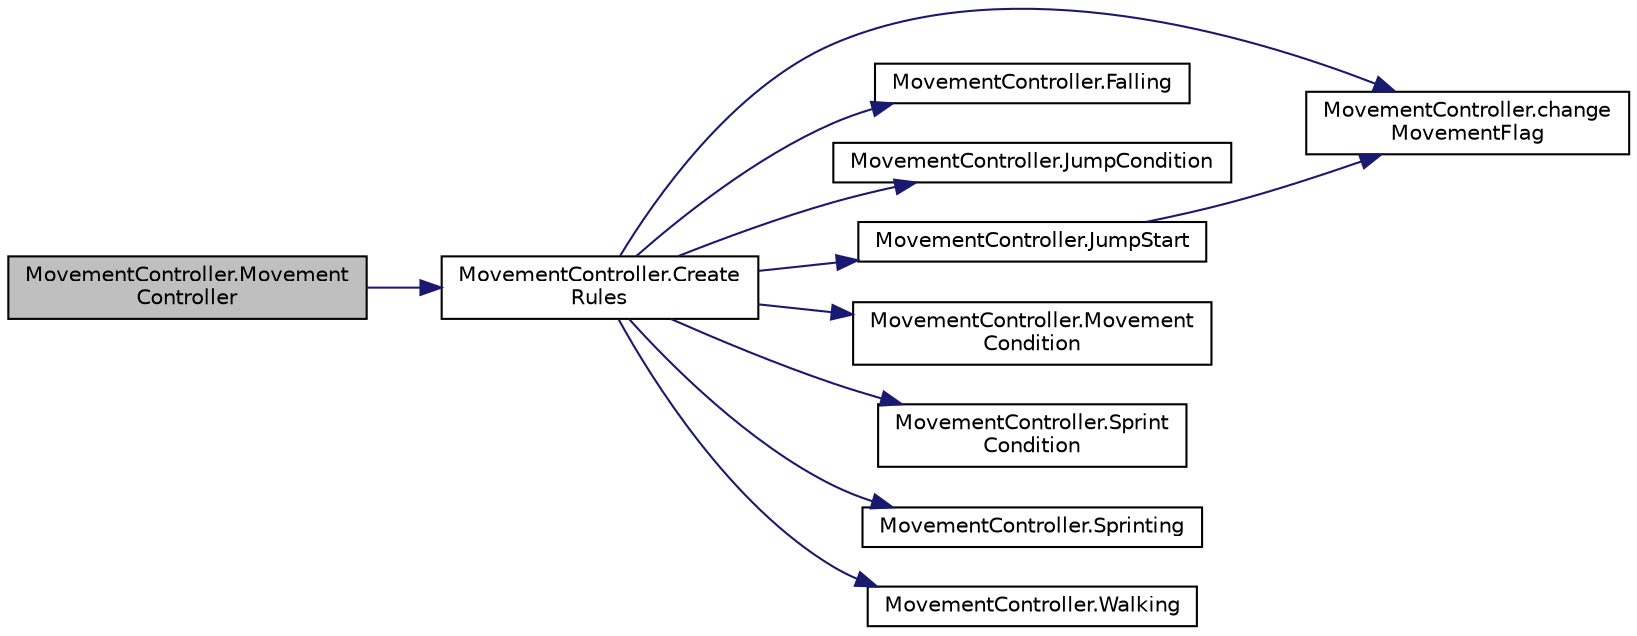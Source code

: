 digraph "MovementController.MovementController"
{
 // INTERACTIVE_SVG=YES
 // LATEX_PDF_SIZE
  edge [fontname="Helvetica",fontsize="10",labelfontname="Helvetica",labelfontsize="10"];
  node [fontname="Helvetica",fontsize="10",shape=record];
  rankdir="LR";
  Node1 [label="MovementController.Movement\lController",height=0.2,width=0.4,color="black", fillcolor="grey75", style="filled", fontcolor="black",tooltip=" "];
  Node1 -> Node2 [color="midnightblue",fontsize="10",style="solid",fontname="Helvetica"];
  Node2 [label="MovementController.Create\lRules",height=0.2,width=0.4,color="black", fillcolor="white", style="filled",URL="$class_movement_controller.html#a5e8d4239b5b89b6a2e6217f489890017",tooltip=" "];
  Node2 -> Node3 [color="midnightblue",fontsize="10",style="solid",fontname="Helvetica"];
  Node3 [label="MovementController.change\lMovementFlag",height=0.2,width=0.4,color="black", fillcolor="white", style="filled",URL="$class_movement_controller.html#a2f34c747c9e6c68c194a7c2162293227",tooltip=" "];
  Node2 -> Node4 [color="midnightblue",fontsize="10",style="solid",fontname="Helvetica"];
  Node4 [label="MovementController.Falling",height=0.2,width=0.4,color="black", fillcolor="white", style="filled",URL="$class_movement_controller.html#a14ceaca8cf0a9dac9d2039eb12f168ea",tooltip=" "];
  Node2 -> Node5 [color="midnightblue",fontsize="10",style="solid",fontname="Helvetica"];
  Node5 [label="MovementController.JumpCondition",height=0.2,width=0.4,color="black", fillcolor="white", style="filled",URL="$class_movement_controller.html#a3a9dfca795faf7c2a9717464b0f4a2b9",tooltip=" "];
  Node2 -> Node6 [color="midnightblue",fontsize="10",style="solid",fontname="Helvetica"];
  Node6 [label="MovementController.JumpStart",height=0.2,width=0.4,color="black", fillcolor="white", style="filled",URL="$class_movement_controller.html#a90eb15a5cd2a2726c665328f0c49a40f",tooltip=" "];
  Node6 -> Node3 [color="midnightblue",fontsize="10",style="solid",fontname="Helvetica"];
  Node2 -> Node7 [color="midnightblue",fontsize="10",style="solid",fontname="Helvetica"];
  Node7 [label="MovementController.Movement\lCondition",height=0.2,width=0.4,color="black", fillcolor="white", style="filled",URL="$class_movement_controller.html#a4d695a6393b088f44316ae7433f73584",tooltip=" "];
  Node2 -> Node8 [color="midnightblue",fontsize="10",style="solid",fontname="Helvetica"];
  Node8 [label="MovementController.Sprint\lCondition",height=0.2,width=0.4,color="black", fillcolor="white", style="filled",URL="$class_movement_controller.html#a7f29e73c2215f33e29dd89a14337338c",tooltip=" "];
  Node2 -> Node9 [color="midnightblue",fontsize="10",style="solid",fontname="Helvetica"];
  Node9 [label="MovementController.Sprinting",height=0.2,width=0.4,color="black", fillcolor="white", style="filled",URL="$class_movement_controller.html#a67c34ab4a912bec0b0aaf93ab304204a",tooltip=" "];
  Node2 -> Node10 [color="midnightblue",fontsize="10",style="solid",fontname="Helvetica"];
  Node10 [label="MovementController.Walking",height=0.2,width=0.4,color="black", fillcolor="white", style="filled",URL="$class_movement_controller.html#a4a64257d241520339cad8179ee773b99",tooltip=" "];
}
